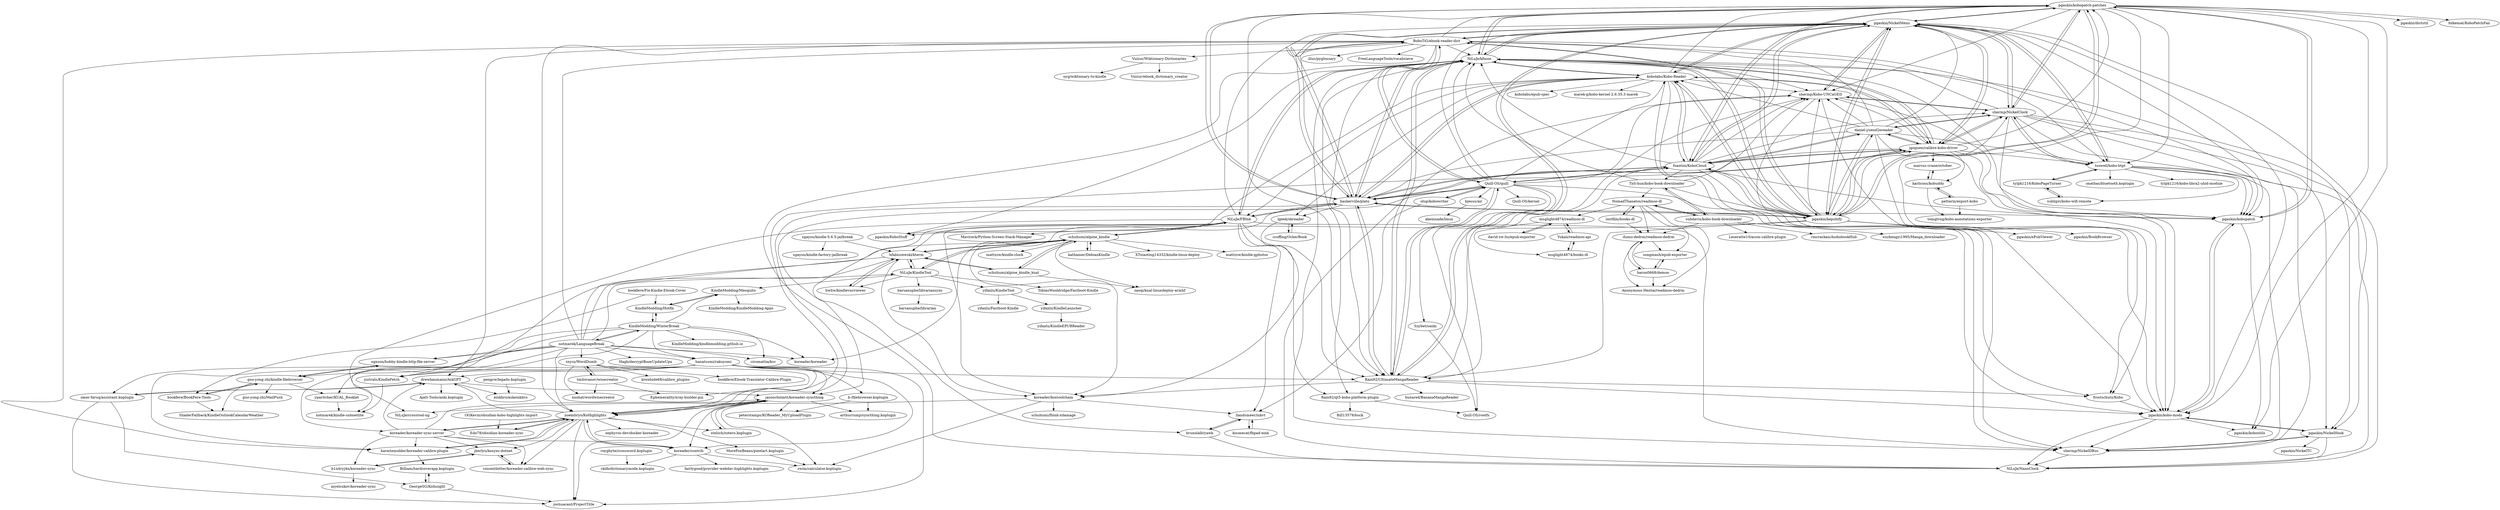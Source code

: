 digraph G {
"pgaskin/kobopatch-patches" -> "pgaskin/kobopatch"
"pgaskin/kobopatch-patches" -> "pgaskin/NickelMenu"
"pgaskin/kobopatch-patches" -> "NiLuJe/kfmon"
"pgaskin/kobopatch-patches" -> "shermp/NickelClock"
"pgaskin/kobopatch-patches" -> "pgaskin/kobo-mods"
"pgaskin/kobopatch-patches" -> "pgaskin/dictutil" ["e"=1]
"pgaskin/kobopatch-patches" -> "shermp/Kobo-UNCaGED"
"pgaskin/kobopatch-patches" -> "pgaskin/kepubify"
"pgaskin/kobopatch-patches" -> "baskerville/plato"
"pgaskin/kobopatch-patches" -> "folkemat/KoboPatchFan"
"pgaskin/kobopatch-patches" -> "frostschutz/Kobo"
"pgaskin/kobopatch-patches" -> "Rain92/UltimateMangaReader"
"pgaskin/kobopatch-patches" -> "pgaskin/koboutils"
"pgaskin/kobopatch-patches" -> "fsantini/KoboCloud"
"pgaskin/kobopatch-patches" -> "tsowell/kobo-btpt"
"TnS-hun/kobo-book-downloader" -> "subdavis/kobo-book-downloader"
"TnS-hun/kobo-book-downloader" -> "NomadThanatos/readmoo-dl"
"TnS-hun/kobo-book-downloader" -> "pgaskin/kepubify"
"TnS-hun/kobo-book-downloader" -> "NiLuJe/kfmon"
"TnS-hun/kobo-book-downloader" -> "shermp/Kobo-UNCaGED"
"Rain92/UltimateMangaReader" -> "buxared/BananaMangaReader"
"Rain92/UltimateMangaReader" -> "Rain92/qt5-kobo-platform-plugin"
"Rain92/UltimateMangaReader" -> "NiLuJe/kfmon"
"Rain92/UltimateMangaReader" -> "pgaskin/NickelMenu"
"Rain92/UltimateMangaReader" -> "shermp/Kobo-UNCaGED"
"Rain92/UltimateMangaReader" -> "pgaskin/kobo-mods"
"Rain92/UltimateMangaReader" -> "koreader/koxtoolchain"
"Rain92/UltimateMangaReader" -> "baskerville/plato"
"Rain92/UltimateMangaReader" -> "Quill-OS/quill"
"Rain92/UltimateMangaReader" -> "frostschutz/Kobo"
"kisonecat/fbpad-eink" -> "llandsmeer/inkvt"
"Yukaii/readmoo-api" -> "msglight4874/readmoo-dl"
"Yukaii/readmoo-api" -> "msglight4874/books-dl"
"NiLuJe/FBInk" -> "koreader/koxtoolchain"
"NiLuJe/FBInk" -> "NiLuJe/kfmon"
"NiLuJe/FBInk" -> "brunolalb/yawk"
"NiLuJe/FBInk" -> "llandsmeer/inkvt"
"NiLuJe/FBInk" -> "NiLuJe/crosstool-ng"
"NiLuJe/FBInk" -> "Mavireck/Python-Screen-Stack-Manager"
"NiLuJe/FBInk" -> "pgaskin/NickelMenu"
"NiLuJe/FBInk" -> "Rain92/qt5-kobo-platform-plugin"
"NiLuJe/FBInk" -> "bfabiszewski/kterm"
"NiLuJe/FBInk" -> "shermp/NickelDBus"
"NiLuJe/FBInk" -> "baskerville/plato"
"NiLuJe/FBInk" -> "schuhumi/alpine_kindle"
"NiLuJe/FBInk" -> "Rain92/UltimateMangaReader"
"tmilovanov/wisecreator" -> "xxyzz/WordDumb"
"tmilovanov/wisecreator" -> "xnohat/wordwisecreator"
"tmilovanov/wisecreator" -> "Ephemerality/xray-builder.gui"
"dumo-dedrm/readmoo-dedrm" -> "Anonymous-Hentai/readmoo-dedrm"
"dumo-dedrm/readmoo-dedrm" -> "songmash/epub-exporter"
"dumo-dedrm/readmoo-dedrm" -> "baron0668/demoo"
"pgaskin/kobopatch" -> "pgaskin/kobo-mods"
"pgaskin/kobopatch" -> "pgaskin/kobopatch-patches"
"pgaskin/kobopatch" -> "pgaskin/koboutils"
"shermp/Kobo-UNCaGED" -> "pgaskin/NickelMenu"
"shermp/Kobo-UNCaGED" -> "pgaskin/kobopatch"
"shermp/Kobo-UNCaGED" -> "pgaskin/kobo-mods"
"shermp/Kobo-UNCaGED" -> "shermp/NickelClock"
"shermp/Kobo-UNCaGED" -> "shermp/NickelDBus"
"shermp/Kobo-UNCaGED" -> "NiLuJe/NanoClock"
"karlicoss/kobuddy" -> "pettarin/export-kobo"
"karlicoss/kobuddy" -> "tomglvng/kobo-annotations-exporter"
"karlicoss/kobuddy" -> "marcus-crane/october"
"baron0668/demoo" -> "songmash/epub-exporter"
"baron0668/demoo" -> "Anonymous-Hentai/readmoo-dedrm"
"baron0668/demoo" -> "dumo-dedrm/readmoo-dedrm"
"msglight4874/readmoo-dl" -> "Yukaii/readmoo-api"
"msglight4874/readmoo-dl" -> "msglight4874/books-dl"
"msglight4874/readmoo-dl" -> "david-zw-liu/epub-exporter"
"msglight4874/books-dl" -> "Yukaii/readmoo-api"
"brunolalb/yawk" -> "NiLuJe/NanoClock"
"brunolalb/yawk" -> "llandsmeer/inkvt"
"pgaskin/NickelMenu" -> "NiLuJe/kfmon"
"pgaskin/NickelMenu" -> "shermp/NickelClock"
"pgaskin/NickelMenu" -> "baskerville/plato"
"pgaskin/NickelMenu" -> "pgaskin/kepubify"
"pgaskin/NickelMenu" -> "pgaskin/kobopatch-patches"
"pgaskin/NickelMenu" -> "fsantini/KoboCloud"
"pgaskin/NickelMenu" -> "shermp/Kobo-UNCaGED"
"pgaskin/NickelMenu" -> "jgoguen/calibre-kobo-driver"
"pgaskin/NickelMenu" -> "Rain92/UltimateMangaReader"
"pgaskin/NickelMenu" -> "pgaskin/kobo-mods"
"pgaskin/NickelMenu" -> "tsowell/kobo-btpt"
"pgaskin/NickelMenu" -> "pgaskin/NickelHook"
"pgaskin/NickelMenu" -> "pgaskin/kobopatch"
"pgaskin/NickelMenu" -> "kobolabs/Kobo-Reader"
"pgaskin/NickelMenu" -> "BoboTiG/ebook-reader-dict"
"BoboTiG/ebook-reader-dict" -> "baskerville/plato"
"BoboTiG/ebook-reader-dict" -> "pgaskin/NickelMenu"
"BoboTiG/ebook-reader-dict" -> "Vuizur/Wiktionary-Dictionaries"
"BoboTiG/ebook-reader-dict" -> "noembryo/KoHighlights"
"BoboTiG/ebook-reader-dict" -> "pgaskin/kobopatch-patches"
"BoboTiG/ebook-reader-dict" -> "pgaskin/kepubify"
"BoboTiG/ebook-reader-dict" -> "NiLuJe/kfmon"
"BoboTiG/ebook-reader-dict" -> "harmtemolder/koreader-calibre-plugin"
"BoboTiG/ebook-reader-dict" -> "Quill-OS/quill"
"BoboTiG/ebook-reader-dict" -> "ilius/pyglossary" ["e"=1]
"BoboTiG/ebook-reader-dict" -> "drewbaumann/AskGPT"
"BoboTiG/ebook-reader-dict" -> "Rain92/UltimateMangaReader"
"BoboTiG/ebook-reader-dict" -> "FreeLanguageTools/vocabsieve" ["e"=1]
"BoboTiG/ebook-reader-dict" -> "tsowell/kobo-btpt"
"BoboTiG/ebook-reader-dict" -> "pgaskin/kobopatch"
"schuhumi/alpine_kindle_kual" -> "zaoqi/kual-linuxdeploy-armhf"
"schuhumi/alpine_kindle_kual" -> "schuhumi/alpine_kindle"
"schuhumi/alpine_kindle_kual" -> "bfabiszewski/kterm"
"subdavis/kobo-book-downloader" -> "TnS-hun/kobo-book-downloader"
"subdavis/kobo-book-downloader" -> "NomadThanatos/readmoo-dl"
"subdavis/kobo-book-downloader" -> "Leseratte10/acsm-calibre-plugin" ["e"=1]
"subdavis/kobo-book-downloader" -> "dumo-dedrm/readmoo-dedrm"
"subdavis/kobo-book-downloader" -> "rmcrackan/AudiobookHub" ["e"=1]
"subdavis/kobo-book-downloader" -> "xuzhengyi1995/Manga_downloader" ["e"=1]
"daniel-j/send2ereader" -> "pgaskin/NickelMenu"
"daniel-j/send2ereader" -> "shermp/NickelClock"
"daniel-j/send2ereader" -> "pgaskin/kepubify"
"daniel-j/send2ereader" -> "fsantini/KoboCloud"
"daniel-j/send2ereader" -> "jgoguen/calibre-kobo-driver"
"daniel-j/send2ereader" -> "shermp/Kobo-UNCaGED"
"daniel-j/send2ereader" -> "frostschutz/Kobo"
"daniel-j/send2ereader" -> "kobolabs/Kobo-Reader"
"daniel-j/send2ereader" -> "BoboTiG/ebook-reader-dict"
"daniel-j/send2ereader" -> "baskerville/plato"
"daniel-j/send2ereader" -> "tsowell/kobo-btpt"
"daniel-j/send2ereader" -> "pgaskin/kobo-mods"
"schuhumi/alpine_kindle" -> "schuhumi/alpine_kindle_kual"
"schuhumi/alpine_kindle" -> "bfabiszewski/kterm"
"schuhumi/alpine_kindle" -> "NiLuJe/KindleTool"
"schuhumi/alpine_kindle" -> "koreader/koxtoolchain"
"schuhumi/alpine_kindle" -> "kathamer/DebianKindle"
"schuhumi/alpine_kindle" -> "zaoqi/kual-linuxdeploy-armhf"
"schuhumi/alpine_kindle" -> "NiLuJe/FBInk"
"schuhumi/alpine_kindle" -> "XTxiaoting14332/kindle-linux-deploy"
"schuhumi/alpine_kindle" -> "mattzzw/kindle-gphotos" ["e"=1]
"schuhumi/alpine_kindle" -> "mattzzw/kindle-clock" ["e"=1]
"llandsmeer/inkvt" -> "kisonecat/fbpad-eink"
"llandsmeer/inkvt" -> "brunolalb/yawk"
"ngxson/hobby-kindle-http-file-server" -> "guo-yong-zhi/kindle-filebrowser"
"hwhw/kindlevncviewer" -> "bfabiszewski/kterm"
"lostfilm/books-dl" -> "dumo-dedrm/readmoo-dedrm"
"lostfilm/books-dl" -> "NomadThanatos/readmoo-dl"
"yparitcher/KUAL_Booklet" -> "notmarek/kindle-usbnetlite"
"yifanlu/KindleTool" -> "yifanlu/KindleLauncher"
"yifanlu/KindleTool" -> "yifanlu/Fastboot-Kindle"
"pgaskin/NickelHook" -> "NiLuJe/NanoClock"
"pgaskin/NickelHook" -> "shermp/NickelDBus"
"pgaskin/NickelHook" -> "pgaskin/NickelTC"
"pgaskin/NickelHook" -> "pgaskin/kobo-mods"
"yifanlu/KindleLauncher" -> "yifanlu/KindleEPUBReader"
"Rain92/qt5-kobo-platform-plugin" -> "Quill-OS/rootfs"
"Rain92/qt5-kobo-platform-plugin" -> "Bill13579/buck"
"tylpk1216/KoboPageTurner" -> "tsowell/kobo-btpt"
"tylpk1216/KoboPageTurner" -> "sublipri/kobo-wifi-remote"
"barsanuphe/librariansync" -> "barsanuphe/librarian"
"pgaskin/kobo-mods" -> "pgaskin/kobopatch"
"pgaskin/kobo-mods" -> "pgaskin/koboutils"
"pgaskin/kobo-mods" -> "pgaskin/NickelHook"
"pgaskin/kobo-mods" -> "shermp/NickelDBus"
"pgaskin/kobo-mods" -> "NiLuJe/NanoClock"
"david-zw-liu/epub-exporter" -> "msglight4874/readmoo-dl"
"shermp/NickelDBus" -> "pgaskin/NickelHook"
"shermp/NickelDBus" -> "NiLuJe/NanoClock"
"songmash/epub-exporter" -> "baron0668/demoo"
"fsantini/KoboCloud" -> "pgaskin/NickelMenu"
"fsantini/KoboCloud" -> "pgaskin/kepubify"
"fsantini/KoboCloud" -> "baskerville/plato"
"fsantini/KoboCloud" -> "NiLuJe/kfmon"
"fsantini/KoboCloud" -> "daniel-j/send2ereader"
"fsantini/KoboCloud" -> "shermp/NickelClock"
"fsantini/KoboCloud" -> "pgaskin/kobopatch-patches"
"fsantini/KoboCloud" -> "kobolabs/Kobo-Reader"
"fsantini/KoboCloud" -> "jgoguen/calibre-kobo-driver"
"fsantini/KoboCloud" -> "shermp/Kobo-UNCaGED"
"fsantini/KoboCloud" -> "Rain92/UltimateMangaReader"
"fsantini/KoboCloud" -> "Quill-OS/quill"
"fsantini/KoboCloud" -> "TnS-hun/kobo-book-downloader"
"fsantini/KoboCloud" -> "pgaskin/kobo-mods"
"fsantini/KoboCloud" -> "pgaskin/kobopatch"
"marcus-crane/october" -> "karlicoss/kobuddy"
"xxyzz/WordDumb" -> "tmilovanov/wisecreator"
"xxyzz/WordDumb" -> "xnohat/wordwisecreator"
"xxyzz/WordDumb" -> "Ephemerality/xray-builder.gui"
"xxyzz/WordDumb" -> "kiwidude68/calibre_plugins"
"xxyzz/WordDumb" -> "bookfere/Ebook-Translator-Calibre-Plugin" ["e"=1]
"lgeek/okreader" -> "ccoffing/OcherBook"
"lgeek/okreader" -> "koreader/koxtoolchain"
"olup/kobowriter" -> "llandsmeer/inkvt"
"olup/kobowriter" -> "Quill-OS/quill"
"ccoffing/OcherBook" -> "lgeek/okreader"
"frostschutz/Kobo" -> "pgaskin/kobo-mods"
"Quill-OS/quill" -> "Szybet/sanki"
"Quill-OS/quill" -> "pgaskin/NickelMenu"
"Quill-OS/quill" -> "Rain92/UltimateMangaReader"
"Quill-OS/quill" -> "baskerville/plato"
"Quill-OS/quill" -> "NiLuJe/kfmon"
"Quill-OS/quill" -> "olup/kobowriter"
"Quill-OS/quill" -> "Quill-OS/rootfs"
"Quill-OS/quill" -> "Quill-OS/kernel"
"Quill-OS/quill" -> "shermp/Kobo-UNCaGED"
"Quill-OS/quill" -> "BoboTiG/ebook-reader-dict"
"Quill-OS/quill" -> "fsantini/KoboCloud"
"Quill-OS/quill" -> "pgaskin/kobo-mods"
"Quill-OS/quill" -> "jasonchoimtt/koreader-syncthing"
"Quill-OS/quill" -> "kobolabs/Kobo-Reader"
"Quill-OS/quill" -> "bjesus/air"
"koreader/koreader-sync-server" -> "b1n4ryj4n/koreader-sync"
"koreader/koreader-sync-server" -> "vincentbitter/koreader-calibre-web-sync"
"koreader/koreader-sync-server" -> "jberlyn/kosync-dotnet"
"koreader/koreader-sync-server" -> "noembryo/KoHighlights"
"koreader/koreader-sync-server" -> "harmtemolder/koreader-calibre-plugin"
"koreader/koreader-sync-server" -> "drewbaumann/AskGPT"
"koreader/koreader-sync-server" -> "koreader/contrib"
"koreader/koreader-sync-server" -> "jasonchoimtt/koreader-syncthing"
"NomadThanatos/readmoo-dl" -> "dumo-dedrm/readmoo-dedrm"
"NomadThanatos/readmoo-dl" -> "subdavis/kobo-book-downloader"
"NomadThanatos/readmoo-dl" -> "songmash/epub-exporter"
"NomadThanatos/readmoo-dl" -> "lostfilm/books-dl"
"NomadThanatos/readmoo-dl" -> "msglight4874/readmoo-dl"
"NomadThanatos/readmoo-dl" -> "Anonymous-Hentai/readmoo-dedrm"
"koreader/contrib" -> "ckilb/dictionarymode.koplugin"
"koreader/contrib" -> "fairlygood/provider-webdav-highlights.koplugin"
"koreader/contrib" -> "zwim/calculator.koplugin"
"koreader/contrib" -> "noembryo/KoHighlights"
"Edo78/obsidian-koreader-sync" -> "noembryo/KoHighlights"
"NiLuJe/KindleTool" -> "bfabiszewski/kterm"
"NiLuJe/KindleTool" -> "yifanlu/KindleTool"
"NiLuJe/KindleTool" -> "schuhumi/alpine_kindle"
"NiLuJe/KindleTool" -> "barsanuphe/librariansync"
"NiLuJe/KindleTool" -> "hwhw/kindlevncviewer"
"NiLuJe/KindleTool" -> "KindleModding/Mesquito"
"NiLuJe/KindleTool" -> "TobiasWooldridge/Fastboot-Kindle"
"roygbyte/crossword.koplugin" -> "ckilb/dictionarymode.koplugin"
"bjesus/air" -> "akemnade/linux"
"tsowell/kobo-btpt" -> "tylpk1216/KoboPageTurner"
"tsowell/kobo-btpt" -> "tylpk1216/kobo-libra2-uhid-module"
"tsowell/kobo-btpt" -> "sublipri/kobo-wifi-remote"
"tsowell/kobo-btpt" -> "onatbas/bluetooth.koplugin"
"tsowell/kobo-btpt" -> "shermp/NickelDBus"
"tsowell/kobo-btpt" -> "shermp/NickelClock"
"tsowell/kobo-btpt" -> "NiLuJe/NanoClock"
"tsowell/kobo-btpt" -> "pgaskin/NickelMenu"
"tsowell/kobo-btpt" -> "pgaskin/kobopatch"
"guo-yong-zhi/kindle-filebrowser" -> "ngxson/hobby-kindle-http-file-server"
"guo-yong-zhi/kindle-filebrowser" -> "guo-yong-zhi/MailPush"
"guo-yong-zhi/kindle-filebrowser" -> "bookfere/BookFere-Tools"
"guo-yong-zhi/kindle-filebrowser" -> "ShaderFallback/KindleOutlookCalendarWeather"
"guo-yong-zhi/kindle-filebrowser" -> "yparitcher/KUAL_Booklet"
"b1n4ryj4n/koreader-sync" -> "myelsukov/koreader-sync"
"b1n4ryj4n/koreader-sync" -> "jberlyn/kosync-dotnet"
"Szybet/sanki" -> "Quill-OS/rootfs"
"bookfere/Fix-Kindle-Ebook-Cover" -> "bookfere/BookFere-Tools"
"bookfere/Fix-Kindle-Ebook-Cover" -> "KindleModding/Hotfix"
"shermp/NickelClock" -> "pgaskin/NickelMenu"
"shermp/NickelClock" -> "pgaskin/kobo-mods"
"shermp/NickelClock" -> "shermp/Kobo-UNCaGED"
"shermp/NickelClock" -> "shermp/NickelDBus"
"shermp/NickelClock" -> "tsowell/kobo-btpt"
"shermp/NickelClock" -> "NiLuJe/NanoClock"
"shermp/NickelClock" -> "pgaskin/kobopatch-patches"
"shermp/NickelClock" -> "pgaskin/NickelHook"
"shermp/NickelClock" -> "pgaskin/kobopatch"
"shermp/NickelClock" -> "NiLuJe/kfmon"
"shermp/NickelClock" -> "daniel-j/send2ereader"
"shermp/NickelClock" -> "jgoguen/calibre-kobo-driver"
"koreader/koxtoolchain" -> "llandsmeer/inkvt"
"koreader/koxtoolchain" -> "NiLuJe/crosstool-ng"
"koreader/koxtoolchain" -> "schuhumi/fbink-xdamage"
"koreader/koxtoolchain" -> "zwim/calculator.koplugin"
"NiLuJe/kfmon" -> "pgaskin/NickelMenu"
"NiLuJe/kfmon" -> "baskerville/plato"
"NiLuJe/kfmon" -> "Rain92/UltimateMangaReader"
"NiLuJe/kfmon" -> "pgaskin/kobopatch-patches"
"NiLuJe/kfmon" -> "pgaskin/kepubify"
"NiLuJe/kfmon" -> "NiLuJe/FBInk"
"NiLuJe/kfmon" -> "shermp/Kobo-UNCaGED"
"NiLuJe/kfmon" -> "pgaskin/KoboStuff"
"NiLuJe/kfmon" -> "pgaskin/kobopatch"
"NiLuJe/kfmon" -> "kobolabs/Kobo-Reader"
"NiLuJe/kfmon" -> "pgaskin/NickelHook"
"NiLuJe/kfmon" -> "jgoguen/calibre-kobo-driver"
"NiLuJe/kfmon" -> "NiLuJe/NanoClock"
"NiLuJe/kfmon" -> "Rain92/qt5-kobo-platform-plugin"
"NiLuJe/kfmon" -> "shermp/NickelDBus"
"harmtemolder/koreader-calibre-plugin" -> "noembryo/KoHighlights"
"harmtemolder/koreader-calibre-plugin" -> "Billiam/hardcoverapp.koplugin"
"stelzch/zotero.koplugin" -> "jasonchoimtt/koreader-syncthing"
"Vuizur/Wiktionary-Dictionaries" -> "nyg/wiktionary-to-kindle"
"Vuizur/Wiktionary-Dictionaries" -> "Vuizur/ebook_dictionary_creator"
"OGKevin/obsidian-kobo-highlights-import" -> "Edo78/obsidian-koreader-sync"
"MoreFoxBeans/pixelart.koplugin" -> "zwim/calculator.koplugin"
"jberlyn/kosync-dotnet" -> "vincentbitter/koreader-calibre-web-sync"
"jberlyn/kosync-dotnet" -> "b1n4ryj4n/koreader-sync"
"pettarin/export-kobo" -> "karlicoss/kobuddy"
"pettarin/export-kobo" -> "tomglvng/kobo-annotations-exporter"
"sgayou/kindle-5.6.5-jailbreak" -> "sgayou/kindle-factory-jailbreak"
"sgayou/kindle-5.6.5-jailbreak" -> "bfabiszewski/kterm"
"KindleModding/Mesquito" -> "KindleModding/KindleModding-Apps"
"KindleModding/Mesquito" -> "KindleModding/Hotfix"
"sublipri/kobo-wifi-remote" -> "tylpk1216/KoboPageTurner"
"drewbaumann/AskGPT" -> "omer-faruq/assistant.koplugin"
"drewbaumann/AskGPT" -> "jasonchoimtt/koreader-syncthing"
"drewbaumann/AskGPT" -> "einkbro/askeinkbro"
"drewbaumann/AskGPT" -> "Ajatt-Tools/anki.koplugin"
"notmarek/LanguageBreak" -> "KindleModding/WinterBreak"
"notmarek/LanguageBreak" -> "schuhumi/alpine_kindle"
"notmarek/LanguageBreak" -> "koreader/koreader" ["e"=1]
"notmarek/LanguageBreak" -> "ngxson/hobby-kindle-http-file-server"
"notmarek/LanguageBreak" -> "yparitcher/KUAL_Booklet"
"notmarek/LanguageBreak" -> "bfabiszewski/kterm"
"notmarek/LanguageBreak" -> "ciromattia/kcc" ["e"=1]
"notmarek/LanguageBreak" -> "BoboTiG/ebook-reader-dict"
"notmarek/LanguageBreak" -> "koreader/koreader-sync-server"
"notmarek/LanguageBreak" -> "noembryo/KoHighlights"
"notmarek/LanguageBreak" -> "hanatsumi/rakuyomi"
"notmarek/LanguageBreak" -> "Hagb/decryptBooxUpdateUpx" ["e"=1]
"notmarek/LanguageBreak" -> "xxyzz/WordDumb"
"notmarek/LanguageBreak" -> "guo-yong-zhi/kindle-filebrowser"
"notmarek/LanguageBreak" -> "NiLuJe/KindleTool"
"KindleModding/WinterBreak" -> "KindleModding/Hotfix"
"KindleModding/WinterBreak" -> "KindleModding/Mesquito"
"KindleModding/WinterBreak" -> "notmarek/LanguageBreak"
"KindleModding/WinterBreak" -> "justrals/KindleFetch"
"KindleModding/WinterBreak" -> "hanatsumi/rakuyomi"
"KindleModding/WinterBreak" -> "notmarek/kindle-usbnetlite"
"KindleModding/WinterBreak" -> "KindleModding/kindlemodding.github.io"
"KindleModding/WinterBreak" -> "ngxson/hobby-kindle-http-file-server"
"KindleModding/WinterBreak" -> "koreader/koreader" ["e"=1]
"KindleModding/WinterBreak" -> "ciromattia/kcc" ["e"=1]
"noembryo/KoHighlights" -> "koreader/contrib"
"noembryo/KoHighlights" -> "harmtemolder/koreader-calibre-plugin"
"noembryo/KoHighlights" -> "jasonchoimtt/koreader-syncthing"
"noembryo/KoHighlights" -> "Edo78/obsidian-koreader-sync"
"noembryo/KoHighlights" -> "MoreFoxBeans/pixelart.koplugin"
"noembryo/KoHighlights" -> "vincentbitter/koreader-calibre-web-sync"
"noembryo/KoHighlights" -> "stelzch/zotero.koplugin"
"noembryo/KoHighlights" -> "jberlyn/kosync-dotnet"
"noembryo/KoHighlights" -> "zephyros-dev/docker-koreader"
"noembryo/KoHighlights" -> "joshuacant/ProjectTitle"
"noembryo/KoHighlights" -> "koreader/koreader-sync-server"
"noembryo/KoHighlights" -> "drewbaumann/AskGPT"
"bfabiszewski/kterm" -> "schuhumi/alpine_kindle_kual"
"bfabiszewski/kterm" -> "schuhumi/alpine_kindle"
"bfabiszewski/kterm" -> "NiLuJe/KindleTool"
"bfabiszewski/kterm" -> "justrals/KindleFetch"
"bfabiszewski/kterm" -> "hwhw/kindlevncviewer"
"bfabiszewski/kterm" -> "koreader/koxtoolchain"
"bookfere/BookFere-Tools" -> "guo-yong-zhi/kindle-filebrowser"
"bookfere/BookFere-Tools" -> "ShaderFallback/KindleOutlookCalendarWeather"
"jgoguen/calibre-kobo-driver" -> "pgaskin/NickelMenu"
"jgoguen/calibre-kobo-driver" -> "pgaskin/kepubify"
"jgoguen/calibre-kobo-driver" -> "NiLuJe/kfmon"
"jgoguen/calibre-kobo-driver" -> "karlicoss/kobuddy"
"jgoguen/calibre-kobo-driver" -> "shermp/Kobo-UNCaGED"
"jgoguen/calibre-kobo-driver" -> "baskerville/plato"
"jgoguen/calibre-kobo-driver" -> "shermp/NickelClock"
"jgoguen/calibre-kobo-driver" -> "fsantini/KoboCloud"
"jgoguen/calibre-kobo-driver" -> "kobolabs/Kobo-Reader"
"jgoguen/calibre-kobo-driver" -> "marcus-crane/october"
"jgoguen/calibre-kobo-driver" -> "pgaskin/kobopatch-patches"
"jgoguen/calibre-kobo-driver" -> "tsowell/kobo-btpt"
"jgoguen/calibre-kobo-driver" -> "noembryo/KoHighlights"
"jgoguen/calibre-kobo-driver" -> "daniel-j/send2ereader"
"jgoguen/calibre-kobo-driver" -> "pgaskin/kobo-mods"
"hanatsumi/rakuyomi" -> "koreader/contrib"
"hanatsumi/rakuyomi" -> "omer-faruq/assistant.koplugin"
"hanatsumi/rakuyomi" -> "drewbaumann/AskGPT"
"hanatsumi/rakuyomi" -> "justrals/KindleFetch"
"hanatsumi/rakuyomi" -> "joshuacant/ProjectTitle"
"hanatsumi/rakuyomi" -> "harmtemolder/koreader-calibre-plugin"
"hanatsumi/rakuyomi" -> "jasonchoimtt/koreader-syncthing"
"hanatsumi/rakuyomi" -> "noembryo/KoHighlights"
"hanatsumi/rakuyomi" -> "b-/filebrowser.koplugin"
"hanatsumi/rakuyomi" -> "Rain92/UltimateMangaReader"
"jasonchoimtt/koreader-syncthing" -> "noembryo/KoHighlights"
"jasonchoimtt/koreader-syncthing" -> "stelzch/zotero.koplugin"
"jasonchoimtt/koreader-syncthing" -> "peterstamps/KOReader_MyUploadPlugin"
"jasonchoimtt/koreader-syncthing" -> "arthurrump/syncthing.koplugin"
"jasonchoimtt/koreader-syncthing" -> "zwim/calculator.koplugin"
"jasonchoimtt/koreader-syncthing" -> "joshuacant/ProjectTitle"
"jasonchoimtt/koreader-syncthing" -> "koreader/contrib"
"vincentbitter/koreader-calibre-web-sync" -> "jberlyn/kosync-dotnet"
"b-/filebrowser.koplugin" -> "peterstamps/KOReader_MyUploadPlugin"
"b-/filebrowser.koplugin" -> "arthurrump/syncthing.koplugin"
"kobolabs/Kobo-Reader" -> "NiLuJe/kfmon"
"kobolabs/Kobo-Reader" -> "kobolabs/epub-spec" ["e"=1]
"kobolabs/Kobo-Reader" -> "pgaskin/NickelMenu"
"kobolabs/Kobo-Reader" -> "baskerville/plato"
"kobolabs/Kobo-Reader" -> "pgaskin/kepubify"
"kobolabs/Kobo-Reader" -> "pgaskin/kobopatch-patches"
"kobolabs/Kobo-Reader" -> "fsantini/KoboCloud"
"kobolabs/Kobo-Reader" -> "marek-g/kobo-kernel-2.6.35.3-marek"
"kobolabs/Kobo-Reader" -> "pgaskin/KoboStuff"
"kobolabs/Kobo-Reader" -> "NiLuJe/FBInk"
"kobolabs/Kobo-Reader" -> "jgoguen/calibre-kobo-driver"
"kobolabs/Kobo-Reader" -> "frostschutz/Kobo"
"kobolabs/Kobo-Reader" -> "shermp/NickelDBus"
"kobolabs/Kobo-Reader" -> "shermp/Kobo-UNCaGED"
"kobolabs/Kobo-Reader" -> "lgeek/okreader"
"baskerville/plato" -> "pgaskin/NickelMenu"
"baskerville/plato" -> "NiLuJe/kfmon"
"baskerville/plato" -> "pgaskin/kepubify"
"baskerville/plato" -> "pgaskin/kobopatch-patches"
"baskerville/plato" -> "BoboTiG/ebook-reader-dict"
"baskerville/plato" -> "fsantini/KoboCloud"
"baskerville/plato" -> "kobolabs/Kobo-Reader"
"baskerville/plato" -> "Rain92/UltimateMangaReader"
"baskerville/plato" -> "Quill-OS/quill"
"baskerville/plato" -> "lgeek/okreader"
"baskerville/plato" -> "jgoguen/calibre-kobo-driver"
"baskerville/plato" -> "NiLuJe/FBInk"
"baskerville/plato" -> "koreader/koreader" ["e"=1]
"baskerville/plato" -> "noembryo/KoHighlights"
"baskerville/plato" -> "pgaskin/kobopatch"
"Billiam/hardcoverapp.koplugin" -> "GeorgeSG/KoInsight"
"GeorgeSG/KoInsight" -> "Billiam/hardcoverapp.koplugin"
"GeorgeSG/KoInsight" -> "joshuacant/ProjectTitle"
"kathamer/DebianKindle" -> "schuhumi/alpine_kindle"
"KindleModding/Hotfix" -> "KindleModding/Mesquito"
"KindleModding/Hotfix" -> "KindleModding/WinterBreak"
"justrals/KindleFetch" -> "notmarek/kindle-usbnetlite"
"pgaskin/kepubify" -> "pgaskin/NickelMenu"
"pgaskin/kepubify" -> "fsantini/KoboCloud"
"pgaskin/kepubify" -> "NiLuJe/kfmon"
"pgaskin/kepubify" -> "baskerville/plato"
"pgaskin/kepubify" -> "jgoguen/calibre-kobo-driver"
"pgaskin/kepubify" -> "pgaskin/kobopatch-patches"
"pgaskin/kepubify" -> "pgaskin/BookBrowser" ["e"=1]
"pgaskin/kepubify" -> "kobolabs/Kobo-Reader"
"pgaskin/kepubify" -> "shermp/Kobo-UNCaGED"
"pgaskin/kepubify" -> "daniel-j/send2ereader"
"pgaskin/kepubify" -> "pgaskin/KoboStuff"
"pgaskin/kepubify" -> "shermp/NickelClock"
"pgaskin/kepubify" -> "Rain92/UltimateMangaReader"
"pgaskin/kepubify" -> "BoboTiG/ebook-reader-dict"
"pgaskin/kepubify" -> "pgaskin/ePubViewer" ["e"=1]
"pengcw/legado.koplugin" -> "einkbro/askeinkbro"
"omer-faruq/assistant.koplugin" -> "drewbaumann/AskGPT"
"omer-faruq/assistant.koplugin" -> "joshuacant/ProjectTitle"
"omer-faruq/assistant.koplugin" -> "GeorgeSG/KoInsight"
"pgaskin/kobopatch-patches" ["l"="10.994,-7.34"]
"pgaskin/kobopatch" ["l"="11.022,-7.332"]
"pgaskin/NickelMenu" ["l"="11.002,-7.323"]
"NiLuJe/kfmon" ["l"="10.988,-7.319"]
"shermp/NickelClock" ["l"="11.015,-7.356"]
"pgaskin/kobo-mods" ["l"="11.013,-7.339"]
"pgaskin/dictutil" ["l"="-35.908,18.324"]
"shermp/Kobo-UNCaGED" ["l"="11.006,-7.344"]
"pgaskin/kepubify" ["l"="10.975,-7.335"]
"baskerville/plato" ["l"="10.971,-7.305"]
"folkemat/KoboPatchFan" ["l"="10.975,-7.398"]
"frostschutz/Kobo" ["l"="10.954,-7.354"]
"Rain92/UltimateMangaReader" ["l"="10.991,-7.297"]
"pgaskin/koboutils" ["l"="11.046,-7.343"]
"fsantini/KoboCloud" ["l"="10.998,-7.361"]
"tsowell/kobo-btpt" ["l"="11.035,-7.354"]
"TnS-hun/kobo-book-downloader" ["l"="11.005,-7.412"]
"subdavis/kobo-book-downloader" ["l"="11.019,-7.465"]
"NomadThanatos/readmoo-dl" ["l"="11.021,-7.495"]
"buxared/BananaMangaReader" ["l"="10.94,-7.294"]
"Rain92/qt5-kobo-platform-plugin" ["l"="10.998,-7.274"]
"koreader/koxtoolchain" ["l"="10.938,-7.245"]
"Quill-OS/quill" ["l"="11.026,-7.304"]
"kisonecat/fbpad-eink" ["l"="11.004,-7.246"]
"llandsmeer/inkvt" ["l"="10.985,-7.254"]
"Yukaii/readmoo-api" ["l"="11.008,-7.573"]
"msglight4874/readmoo-dl" ["l"="11.022,-7.555"]
"msglight4874/books-dl" ["l"="11.022,-7.581"]
"NiLuJe/FBInk" ["l"="10.955,-7.27"]
"brunolalb/yawk" ["l"="10.984,-7.273"]
"NiLuJe/crosstool-ng" ["l"="10.927,-7.259"]
"Mavireck/Python-Screen-Stack-Manager" ["l"="10.921,-7.274"]
"bfabiszewski/kterm" ["l"="10.911,-7.176"]
"shermp/NickelDBus" ["l"="11.013,-7.318"]
"schuhumi/alpine_kindle" ["l"="10.906,-7.202"]
"tmilovanov/wisecreator" ["l"="10.914,-6.976"]
"xxyzz/WordDumb" ["l"="10.917,-7.014"]
"xnohat/wordwisecreator" ["l"="10.935,-6.984"]
"Ephemerality/xray-builder.gui" ["l"="10.893,-6.993"]
"dumo-dedrm/readmoo-dedrm" ["l"="11.036,-7.506"]
"Anonymous-Hentai/readmoo-dedrm" ["l"="11.052,-7.502"]
"songmash/epub-exporter" ["l"="11.036,-7.524"]
"baron0668/demoo" ["l"="11.055,-7.522"]
"NiLuJe/NanoClock" ["l"="11.025,-7.322"]
"karlicoss/kobuddy" ["l"="10.917,-7.423"]
"pettarin/export-kobo" ["l"="10.894,-7.446"]
"tomglvng/kobo-annotations-exporter" ["l"="10.913,-7.448"]
"marcus-crane/october" ["l"="10.928,-7.402"]
"david-zw-liu/epub-exporter" ["l"="11.038,-7.571"]
"jgoguen/calibre-kobo-driver" ["l"="10.974,-7.35"]
"pgaskin/NickelHook" ["l"="11.035,-7.336"]
"kobolabs/Kobo-Reader" ["l"="10.957,-7.329"]
"BoboTiG/ebook-reader-dict" ["l"="11.012,-7.283"]
"Vuizur/Wiktionary-Dictionaries" ["l"="11.101,-7.278"]
"noembryo/KoHighlights" ["l"="11.005,-7.221"]
"harmtemolder/koreader-calibre-plugin" ["l"="11.039,-7.215"]
"ilius/pyglossary" ["l"="-36.06,18.204"]
"drewbaumann/AskGPT" ["l"="11.043,-7.191"]
"FreeLanguageTools/vocabsieve" ["l"="-36.367,18.559"]
"schuhumi/alpine_kindle_kual" ["l"="10.884,-7.186"]
"zaoqi/kual-linuxdeploy-armhf" ["l"="10.879,-7.202"]
"Leseratte10/acsm-calibre-plugin" ["l"="12.174,-8.65"]
"rmcrackan/AudiobookHub" ["l"="12.058,-8.51"]
"xuzhengyi1995/Manga_downloader" ["l"="-46.207,11.582"]
"daniel-j/send2ereader" ["l"="10.977,-7.367"]
"NiLuJe/KindleTool" ["l"="10.904,-7.136"]
"kathamer/DebianKindle" ["l"="10.853,-7.212"]
"XTxiaoting14332/kindle-linux-deploy" ["l"="10.882,-7.225"]
"mattzzw/kindle-gphotos" ["l"="-15.802,-39.114"]
"mattzzw/kindle-clock" ["l"="-15.812,-39.103"]
"ngxson/hobby-kindle-http-file-server" ["l"="10.988,-7.081"]
"guo-yong-zhi/kindle-filebrowser" ["l"="10.982,-7.058"]
"hwhw/kindlevncviewer" ["l"="10.882,-7.153"]
"lostfilm/books-dl" ["l"="11.011,-7.519"]
"yparitcher/KUAL_Booklet" ["l"="10.957,-7.093"]
"notmarek/kindle-usbnetlite" ["l"="10.978,-7.112"]
"yifanlu/KindleTool" ["l"="10.858,-7.084"]
"yifanlu/KindleLauncher" ["l"="10.838,-7.056"]
"yifanlu/Fastboot-Kindle" ["l"="10.828,-7.073"]
"pgaskin/NickelTC" ["l"="11.063,-7.371"]
"yifanlu/KindleEPUBReader" ["l"="10.819,-7.041"]
"Quill-OS/rootfs" ["l"="11.043,-7.287"]
"Bill13579/buck" ["l"="11.021,-7.256"]
"tylpk1216/KoboPageTurner" ["l"="11.069,-7.357"]
"sublipri/kobo-wifi-remote" ["l"="11.083,-7.37"]
"barsanuphe/librariansync" ["l"="10.86,-7.115"]
"barsanuphe/librarian" ["l"="10.831,-7.107"]
"kiwidude68/calibre_plugins" ["l"="10.873,-6.97"]
"bookfere/Ebook-Translator-Calibre-Plugin" ["l"="43.615,0.902"]
"lgeek/okreader" ["l"="10.903,-7.302"]
"ccoffing/OcherBook" ["l"="10.86,-7.316"]
"olup/kobowriter" ["l"="11.053,-7.268"]
"Szybet/sanki" ["l"="11.069,-7.295"]
"Quill-OS/kernel" ["l"="11.062,-7.313"]
"jasonchoimtt/koreader-syncthing" ["l"="11.026,-7.221"]
"bjesus/air" ["l"="11.09,-7.319"]
"koreader/koreader-sync-server" ["l"="11.004,-7.186"]
"b1n4ryj4n/koreader-sync" ["l"="10.961,-7.191"]
"vincentbitter/koreader-calibre-web-sync" ["l"="10.985,-7.208"]
"jberlyn/kosync-dotnet" ["l"="10.979,-7.194"]
"koreader/contrib" ["l"="10.998,-7.202"]
"ckilb/dictionarymode.koplugin" ["l"="10.967,-7.177"]
"fairlygood/provider-webdav-highlights.koplugin" ["l"="10.969,-7.207"]
"zwim/calculator.koplugin" ["l"="10.979,-7.225"]
"Edo78/obsidian-koreader-sync" ["l"="10.982,-7.177"]
"KindleModding/Mesquito" ["l"="10.977,-7.093"]
"TobiasWooldridge/Fastboot-Kindle" ["l"="10.893,-7.107"]
"roygbyte/crossword.koplugin" ["l"="10.943,-7.174"]
"akemnade/linux" ["l"="11.12,-7.328"]
"tylpk1216/kobo-libra2-uhid-module" ["l"="11.052,-7.395"]
"onatbas/bluetooth.koplugin" ["l"="11.067,-7.387"]
"guo-yong-zhi/MailPush" ["l"="11.011,-7.042"]
"bookfere/BookFere-Tools" ["l"="10.999,-7.025"]
"ShaderFallback/KindleOutlookCalendarWeather" ["l"="10.978,-7.021"]
"myelsukov/koreader-sync" ["l"="10.937,-7.198"]
"bookfere/Fix-Kindle-Ebook-Cover" ["l"="11.033,-7.02"]
"KindleModding/Hotfix" ["l"="11.008,-7.072"]
"schuhumi/fbink-xdamage" ["l"="10.909,-7.246"]
"pgaskin/KoboStuff" ["l"="10.935,-7.336"]
"Billiam/hardcoverapp.koplugin" ["l"="11.093,-7.207"]
"stelzch/zotero.koplugin" ["l"="11.045,-7.235"]
"nyg/wiktionary-to-kindle" ["l"="11.138,-7.287"]
"Vuizur/ebook_dictionary_creator" ["l"="11.131,-7.267"]
"OGKevin/obsidian-kobo-highlights-import" ["l"="10.943,-7.155"]
"MoreFoxBeans/pixelart.koplugin" ["l"="10.989,-7.235"]
"sgayou/kindle-5.6.5-jailbreak" ["l"="10.826,-7.162"]
"sgayou/kindle-factory-jailbreak" ["l"="10.797,-7.157"]
"KindleModding/KindleModding-Apps" ["l"="11.016,-7.084"]
"omer-faruq/assistant.koplugin" ["l"="11.06,-7.174"]
"einkbro/askeinkbro" ["l"="11.073,-7.153"]
"Ajatt-Tools/anki.koplugin" ["l"="11.091,-7.16"]
"notmarek/LanguageBreak" ["l"="10.965,-7.138"]
"KindleModding/WinterBreak" ["l"="11.002,-7.11"]
"koreader/koreader" ["l"="12.862,-9.098"]
"ciromattia/kcc" ["l"="12.784,-9.059"]
"hanatsumi/rakuyomi" ["l"="11.023,-7.183"]
"Hagb/decryptBooxUpdateUpx" ["l"="-53.043,8.877"]
"justrals/KindleFetch" ["l"="10.988,-7.146"]
"KindleModding/kindlemodding.github.io" ["l"="10.969,-7.073"]
"zephyros-dev/docker-koreader" ["l"="10.964,-7.223"]
"joshuacant/ProjectTitle" ["l"="11.053,-7.2"]
"b-/filebrowser.koplugin" ["l"="11.069,-7.194"]
"peterstamps/KOReader_MyUploadPlugin" ["l"="11.059,-7.214"]
"arthurrump/syncthing.koplugin" ["l"="11.067,-7.218"]
"kobolabs/epub-spec" ["l"="11.456,-7.177"]
"marek-g/kobo-kernel-2.6.35.3-marek" ["l"="10.91,-7.354"]
"GeorgeSG/KoInsight" ["l"="11.093,-7.186"]
"pgaskin/BookBrowser" ["l"="11.696,-7.177"]
"pgaskin/ePubViewer" ["l"="11.638,-7.234"]
"pengcw/legado.koplugin" ["l"="11.101,-7.131"]
}